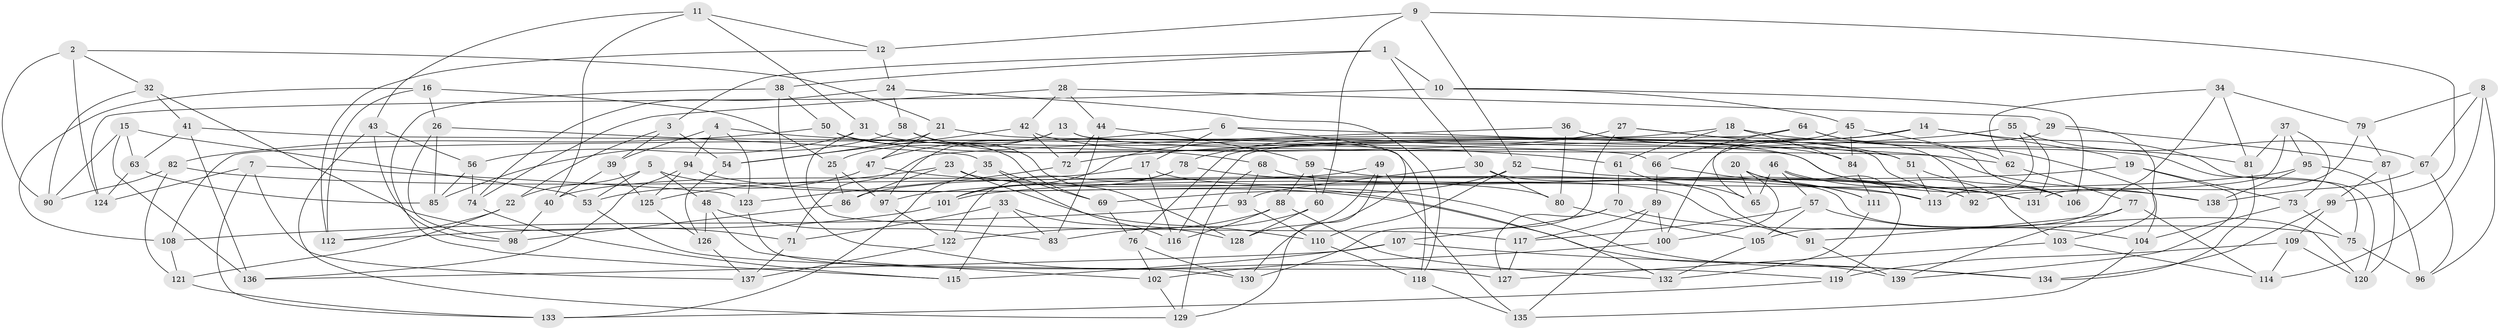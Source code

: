 // coarse degree distribution, {4: 0.4782608695652174, 6: 0.45652173913043476, 3: 0.010869565217391304, 5: 0.05434782608695652}
// Generated by graph-tools (version 1.1) at 2025/24/03/03/25 07:24:29]
// undirected, 139 vertices, 278 edges
graph export_dot {
graph [start="1"]
  node [color=gray90,style=filled];
  1;
  2;
  3;
  4;
  5;
  6;
  7;
  8;
  9;
  10;
  11;
  12;
  13;
  14;
  15;
  16;
  17;
  18;
  19;
  20;
  21;
  22;
  23;
  24;
  25;
  26;
  27;
  28;
  29;
  30;
  31;
  32;
  33;
  34;
  35;
  36;
  37;
  38;
  39;
  40;
  41;
  42;
  43;
  44;
  45;
  46;
  47;
  48;
  49;
  50;
  51;
  52;
  53;
  54;
  55;
  56;
  57;
  58;
  59;
  60;
  61;
  62;
  63;
  64;
  65;
  66;
  67;
  68;
  69;
  70;
  71;
  72;
  73;
  74;
  75;
  76;
  77;
  78;
  79;
  80;
  81;
  82;
  83;
  84;
  85;
  86;
  87;
  88;
  89;
  90;
  91;
  92;
  93;
  94;
  95;
  96;
  97;
  98;
  99;
  100;
  101;
  102;
  103;
  104;
  105;
  106;
  107;
  108;
  109;
  110;
  111;
  112;
  113;
  114;
  115;
  116;
  117;
  118;
  119;
  120;
  121;
  122;
  123;
  124;
  125;
  126;
  127;
  128;
  129;
  130;
  131;
  132;
  133;
  134;
  135;
  136;
  137;
  138;
  139;
  1 -- 10;
  1 -- 3;
  1 -- 38;
  1 -- 30;
  2 -- 21;
  2 -- 124;
  2 -- 32;
  2 -- 90;
  3 -- 54;
  3 -- 39;
  3 -- 22;
  4 -- 123;
  4 -- 61;
  4 -- 94;
  4 -- 39;
  5 -- 139;
  5 -- 53;
  5 -- 48;
  5 -- 22;
  6 -- 17;
  6 -- 47;
  6 -- 138;
  6 -- 130;
  7 -- 123;
  7 -- 133;
  7 -- 137;
  7 -- 124;
  8 -- 96;
  8 -- 67;
  8 -- 114;
  8 -- 79;
  9 -- 60;
  9 -- 12;
  9 -- 99;
  9 -- 52;
  10 -- 106;
  10 -- 124;
  10 -- 45;
  11 -- 40;
  11 -- 43;
  11 -- 31;
  11 -- 12;
  12 -- 112;
  12 -- 24;
  13 -- 62;
  13 -- 97;
  13 -- 118;
  13 -- 25;
  14 -- 101;
  14 -- 120;
  14 -- 19;
  14 -- 100;
  15 -- 53;
  15 -- 63;
  15 -- 90;
  15 -- 136;
  16 -- 25;
  16 -- 108;
  16 -- 26;
  16 -- 112;
  17 -- 116;
  17 -- 91;
  17 -- 40;
  18 -- 81;
  18 -- 61;
  18 -- 84;
  18 -- 76;
  19 -- 139;
  19 -- 73;
  19 -- 97;
  20 -- 100;
  20 -- 65;
  20 -- 111;
  20 -- 113;
  21 -- 103;
  21 -- 54;
  21 -- 47;
  22 -- 112;
  22 -- 121;
  23 -- 86;
  23 -- 125;
  23 -- 110;
  23 -- 80;
  24 -- 118;
  24 -- 74;
  24 -- 58;
  25 -- 86;
  25 -- 97;
  26 -- 35;
  26 -- 85;
  26 -- 98;
  27 -- 92;
  27 -- 78;
  27 -- 130;
  27 -- 51;
  28 -- 42;
  28 -- 29;
  28 -- 74;
  28 -- 44;
  29 -- 116;
  29 -- 103;
  29 -- 87;
  30 -- 93;
  30 -- 80;
  30 -- 120;
  31 -- 117;
  31 -- 75;
  31 -- 56;
  32 -- 41;
  32 -- 71;
  32 -- 90;
  33 -- 128;
  33 -- 83;
  33 -- 71;
  33 -- 115;
  34 -- 79;
  34 -- 81;
  34 -- 62;
  34 -- 105;
  35 -- 133;
  35 -- 69;
  35 -- 116;
  36 -- 80;
  36 -- 71;
  36 -- 51;
  36 -- 106;
  37 -- 73;
  37 -- 81;
  37 -- 95;
  37 -- 92;
  38 -- 127;
  38 -- 115;
  38 -- 50;
  39 -- 40;
  39 -- 125;
  40 -- 98;
  41 -- 63;
  41 -- 136;
  41 -- 66;
  42 -- 54;
  42 -- 84;
  42 -- 72;
  43 -- 56;
  43 -- 98;
  43 -- 129;
  44 -- 59;
  44 -- 83;
  44 -- 72;
  45 -- 62;
  45 -- 84;
  45 -- 65;
  46 -- 65;
  46 -- 57;
  46 -- 131;
  46 -- 119;
  47 -- 132;
  47 -- 53;
  48 -- 83;
  48 -- 126;
  48 -- 102;
  49 -- 86;
  49 -- 135;
  49 -- 128;
  49 -- 129;
  50 -- 69;
  50 -- 138;
  50 -- 82;
  51 -- 106;
  51 -- 113;
  52 -- 69;
  52 -- 110;
  52 -- 92;
  53 -- 119;
  54 -- 126;
  55 -- 131;
  55 -- 67;
  55 -- 72;
  55 -- 113;
  56 -- 85;
  56 -- 74;
  57 -- 117;
  57 -- 105;
  57 -- 104;
  58 -- 128;
  58 -- 68;
  58 -- 85;
  59 -- 60;
  59 -- 88;
  59 -- 91;
  60 -- 83;
  60 -- 128;
  61 -- 70;
  61 -- 65;
  62 -- 77;
  63 -- 85;
  63 -- 124;
  64 -- 106;
  64 -- 104;
  64 -- 66;
  64 -- 108;
  66 -- 89;
  66 -- 111;
  67 -- 138;
  67 -- 96;
  68 -- 92;
  68 -- 93;
  68 -- 129;
  69 -- 76;
  70 -- 75;
  70 -- 127;
  70 -- 107;
  71 -- 137;
  72 -- 123;
  73 -- 104;
  73 -- 75;
  74 -- 115;
  75 -- 96;
  76 -- 130;
  76 -- 102;
  77 -- 114;
  77 -- 91;
  77 -- 139;
  78 -- 131;
  78 -- 122;
  78 -- 101;
  79 -- 87;
  79 -- 131;
  80 -- 105;
  81 -- 134;
  82 -- 121;
  82 -- 113;
  82 -- 90;
  84 -- 111;
  86 -- 98;
  87 -- 120;
  87 -- 99;
  88 -- 132;
  88 -- 116;
  88 -- 122;
  89 -- 117;
  89 -- 100;
  89 -- 135;
  91 -- 139;
  93 -- 108;
  93 -- 110;
  94 -- 134;
  94 -- 136;
  94 -- 125;
  95 -- 96;
  95 -- 101;
  95 -- 138;
  97 -- 122;
  99 -- 109;
  99 -- 134;
  100 -- 102;
  101 -- 112;
  102 -- 129;
  103 -- 127;
  103 -- 114;
  104 -- 135;
  105 -- 132;
  107 -- 115;
  107 -- 134;
  107 -- 136;
  108 -- 121;
  109 -- 114;
  109 -- 119;
  109 -- 120;
  110 -- 118;
  111 -- 132;
  117 -- 127;
  118 -- 135;
  119 -- 133;
  121 -- 133;
  122 -- 137;
  123 -- 130;
  125 -- 126;
  126 -- 137;
}
